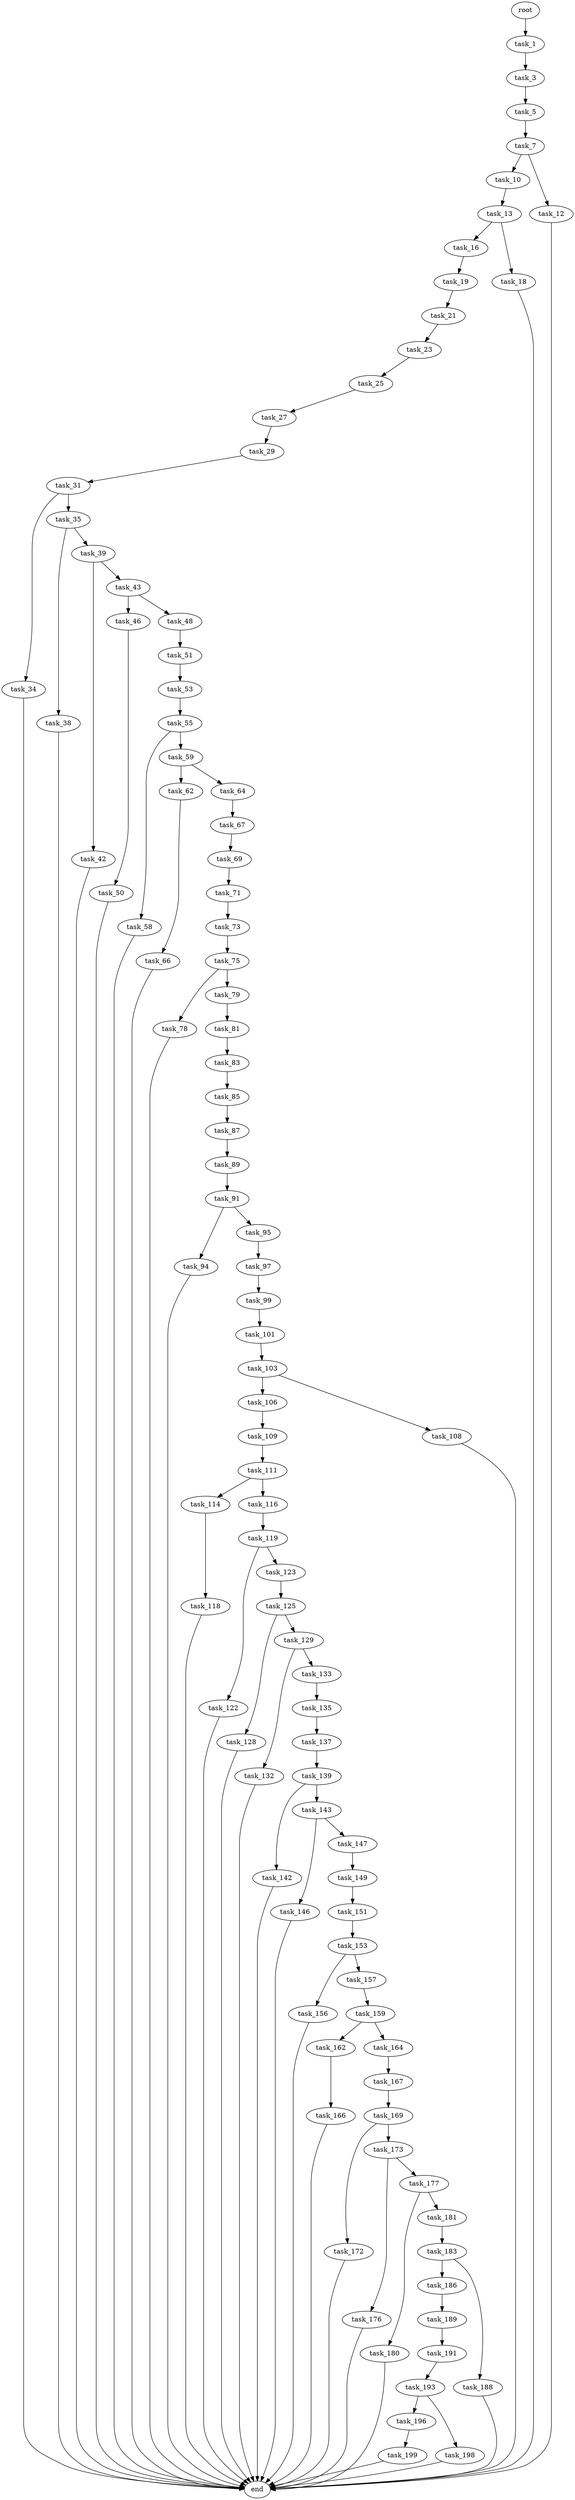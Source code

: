 digraph G {
  root [size="0.000000"];
  task_1 [size="318668224788.000000"];
  task_3 [size="32949364381.000000"];
  task_5 [size="108825938765.000000"];
  task_7 [size="368293445632.000000"];
  task_10 [size="326033278767.000000"];
  task_12 [size="782757789696.000000"];
  task_13 [size="9684254018.000000"];
  end [size="0.000000"];
  task_16 [size="7878028296.000000"];
  task_18 [size="782757789696.000000"];
  task_19 [size="19162009671.000000"];
  task_21 [size="192247699732.000000"];
  task_23 [size="68719476736.000000"];
  task_25 [size="153193009728.000000"];
  task_27 [size="190829056168.000000"];
  task_29 [size="782757789696.000000"];
  task_31 [size="79146872640.000000"];
  task_34 [size="37505108467.000000"];
  task_35 [size="29986546216.000000"];
  task_38 [size="3269556782.000000"];
  task_39 [size="287259078916.000000"];
  task_42 [size="8589934592.000000"];
  task_43 [size="35789406768.000000"];
  task_46 [size="134217728000.000000"];
  task_48 [size="68719476736.000000"];
  task_50 [size="5607030692.000000"];
  task_51 [size="368293445632.000000"];
  task_53 [size="368293445632.000000"];
  task_55 [size="19225074914.000000"];
  task_58 [size="42901647044.000000"];
  task_59 [size="691871181.000000"];
  task_62 [size="134217728000.000000"];
  task_64 [size="12541798610.000000"];
  task_66 [size="368293445632.000000"];
  task_67 [size="95601282528.000000"];
  task_69 [size="310140901497.000000"];
  task_71 [size="15559417682.000000"];
  task_73 [size="368293445632.000000"];
  task_75 [size="231928233984.000000"];
  task_78 [size="381662284380.000000"];
  task_79 [size="1073741824000.000000"];
  task_81 [size="231928233984.000000"];
  task_83 [size="10169674285.000000"];
  task_85 [size="1245547669.000000"];
  task_87 [size="231928233984.000000"];
  task_89 [size="341413745419.000000"];
  task_91 [size="28991029248.000000"];
  task_94 [size="2244107916.000000"];
  task_95 [size="134217728000.000000"];
  task_97 [size="778820021215.000000"];
  task_99 [size="134217728000.000000"];
  task_101 [size="782757789696.000000"];
  task_103 [size="8589934592.000000"];
  task_106 [size="134217728000.000000"];
  task_108 [size="231928233984.000000"];
  task_109 [size="7425290331.000000"];
  task_111 [size="803416827.000000"];
  task_114 [size="3931309197.000000"];
  task_116 [size="852064057545.000000"];
  task_118 [size="231928233984.000000"];
  task_119 [size="1073741824000.000000"];
  task_122 [size="14206227055.000000"];
  task_123 [size="528753020798.000000"];
  task_125 [size="782757789696.000000"];
  task_128 [size="782757789696.000000"];
  task_129 [size="368293445632.000000"];
  task_132 [size="3422623044.000000"];
  task_133 [size="25129961084.000000"];
  task_135 [size="652378057341.000000"];
  task_137 [size="26113896622.000000"];
  task_139 [size="28991029248.000000"];
  task_142 [size="175756646628.000000"];
  task_143 [size="194038703508.000000"];
  task_146 [size="297434798307.000000"];
  task_147 [size="4489619845.000000"];
  task_149 [size="3407548927.000000"];
  task_151 [size="231928233984.000000"];
  task_153 [size="38636077447.000000"];
  task_156 [size="12132188643.000000"];
  task_157 [size="23129809288.000000"];
  task_159 [size="105692414460.000000"];
  task_162 [size="58172672669.000000"];
  task_164 [size="3088880578.000000"];
  task_166 [size="782757789696.000000"];
  task_167 [size="5251943802.000000"];
  task_169 [size="68719476736.000000"];
  task_172 [size="28699817902.000000"];
  task_173 [size="795794439827.000000"];
  task_176 [size="549755813888.000000"];
  task_177 [size="8589934592.000000"];
  task_180 [size="13541615091.000000"];
  task_181 [size="29327337218.000000"];
  task_183 [size="270438711322.000000"];
  task_186 [size="547053570819.000000"];
  task_188 [size="941272550549.000000"];
  task_189 [size="2056310655.000000"];
  task_191 [size="425015279111.000000"];
  task_193 [size="1073741824000.000000"];
  task_196 [size="137938919240.000000"];
  task_198 [size="4955252324.000000"];
  task_199 [size="28991029248.000000"];

  root -> task_1 [size="1.000000"];
  task_1 -> task_3 [size="679477248.000000"];
  task_3 -> task_5 [size="679477248.000000"];
  task_5 -> task_7 [size="75497472.000000"];
  task_7 -> task_10 [size="411041792.000000"];
  task_7 -> task_12 [size="411041792.000000"];
  task_10 -> task_13 [size="301989888.000000"];
  task_12 -> end [size="1.000000"];
  task_13 -> task_16 [size="411041792.000000"];
  task_13 -> task_18 [size="411041792.000000"];
  task_16 -> task_19 [size="134217728.000000"];
  task_18 -> end [size="1.000000"];
  task_19 -> task_21 [size="301989888.000000"];
  task_21 -> task_23 [size="838860800.000000"];
  task_23 -> task_25 [size="134217728.000000"];
  task_25 -> task_27 [size="134217728.000000"];
  task_27 -> task_29 [size="679477248.000000"];
  task_29 -> task_31 [size="679477248.000000"];
  task_31 -> task_34 [size="134217728.000000"];
  task_31 -> task_35 [size="134217728.000000"];
  task_34 -> end [size="1.000000"];
  task_35 -> task_38 [size="838860800.000000"];
  task_35 -> task_39 [size="838860800.000000"];
  task_38 -> end [size="1.000000"];
  task_39 -> task_42 [size="411041792.000000"];
  task_39 -> task_43 [size="411041792.000000"];
  task_42 -> end [size="1.000000"];
  task_43 -> task_46 [size="134217728.000000"];
  task_43 -> task_48 [size="134217728.000000"];
  task_46 -> task_50 [size="209715200.000000"];
  task_48 -> task_51 [size="134217728.000000"];
  task_50 -> end [size="1.000000"];
  task_51 -> task_53 [size="411041792.000000"];
  task_53 -> task_55 [size="411041792.000000"];
  task_55 -> task_58 [size="679477248.000000"];
  task_55 -> task_59 [size="679477248.000000"];
  task_58 -> end [size="1.000000"];
  task_59 -> task_62 [size="33554432.000000"];
  task_59 -> task_64 [size="33554432.000000"];
  task_62 -> task_66 [size="209715200.000000"];
  task_64 -> task_67 [size="301989888.000000"];
  task_66 -> end [size="1.000000"];
  task_67 -> task_69 [size="134217728.000000"];
  task_69 -> task_71 [size="209715200.000000"];
  task_71 -> task_73 [size="536870912.000000"];
  task_73 -> task_75 [size="411041792.000000"];
  task_75 -> task_78 [size="301989888.000000"];
  task_75 -> task_79 [size="301989888.000000"];
  task_78 -> end [size="1.000000"];
  task_79 -> task_81 [size="838860800.000000"];
  task_81 -> task_83 [size="301989888.000000"];
  task_83 -> task_85 [size="411041792.000000"];
  task_85 -> task_87 [size="33554432.000000"];
  task_87 -> task_89 [size="301989888.000000"];
  task_89 -> task_91 [size="301989888.000000"];
  task_91 -> task_94 [size="75497472.000000"];
  task_91 -> task_95 [size="75497472.000000"];
  task_94 -> end [size="1.000000"];
  task_95 -> task_97 [size="209715200.000000"];
  task_97 -> task_99 [size="838860800.000000"];
  task_99 -> task_101 [size="209715200.000000"];
  task_101 -> task_103 [size="679477248.000000"];
  task_103 -> task_106 [size="33554432.000000"];
  task_103 -> task_108 [size="33554432.000000"];
  task_106 -> task_109 [size="209715200.000000"];
  task_108 -> end [size="1.000000"];
  task_109 -> task_111 [size="301989888.000000"];
  task_111 -> task_114 [size="33554432.000000"];
  task_111 -> task_116 [size="33554432.000000"];
  task_114 -> task_118 [size="301989888.000000"];
  task_116 -> task_119 [size="679477248.000000"];
  task_118 -> end [size="1.000000"];
  task_119 -> task_122 [size="838860800.000000"];
  task_119 -> task_123 [size="838860800.000000"];
  task_122 -> end [size="1.000000"];
  task_123 -> task_125 [size="679477248.000000"];
  task_125 -> task_128 [size="679477248.000000"];
  task_125 -> task_129 [size="679477248.000000"];
  task_128 -> end [size="1.000000"];
  task_129 -> task_132 [size="411041792.000000"];
  task_129 -> task_133 [size="411041792.000000"];
  task_132 -> end [size="1.000000"];
  task_133 -> task_135 [size="536870912.000000"];
  task_135 -> task_137 [size="411041792.000000"];
  task_137 -> task_139 [size="33554432.000000"];
  task_139 -> task_142 [size="75497472.000000"];
  task_139 -> task_143 [size="75497472.000000"];
  task_142 -> end [size="1.000000"];
  task_143 -> task_146 [size="536870912.000000"];
  task_143 -> task_147 [size="536870912.000000"];
  task_146 -> end [size="1.000000"];
  task_147 -> task_149 [size="209715200.000000"];
  task_149 -> task_151 [size="411041792.000000"];
  task_151 -> task_153 [size="301989888.000000"];
  task_153 -> task_156 [size="33554432.000000"];
  task_153 -> task_157 [size="33554432.000000"];
  task_156 -> end [size="1.000000"];
  task_157 -> task_159 [size="411041792.000000"];
  task_159 -> task_162 [size="134217728.000000"];
  task_159 -> task_164 [size="134217728.000000"];
  task_162 -> task_166 [size="75497472.000000"];
  task_164 -> task_167 [size="75497472.000000"];
  task_166 -> end [size="1.000000"];
  task_167 -> task_169 [size="411041792.000000"];
  task_169 -> task_172 [size="134217728.000000"];
  task_169 -> task_173 [size="134217728.000000"];
  task_172 -> end [size="1.000000"];
  task_173 -> task_176 [size="679477248.000000"];
  task_173 -> task_177 [size="679477248.000000"];
  task_176 -> end [size="1.000000"];
  task_177 -> task_180 [size="33554432.000000"];
  task_177 -> task_181 [size="33554432.000000"];
  task_180 -> end [size="1.000000"];
  task_181 -> task_183 [size="536870912.000000"];
  task_183 -> task_186 [size="209715200.000000"];
  task_183 -> task_188 [size="209715200.000000"];
  task_186 -> task_189 [size="679477248.000000"];
  task_188 -> end [size="1.000000"];
  task_189 -> task_191 [size="33554432.000000"];
  task_191 -> task_193 [size="301989888.000000"];
  task_193 -> task_196 [size="838860800.000000"];
  task_193 -> task_198 [size="838860800.000000"];
  task_196 -> task_199 [size="411041792.000000"];
  task_198 -> end [size="1.000000"];
  task_199 -> end [size="1.000000"];
}

